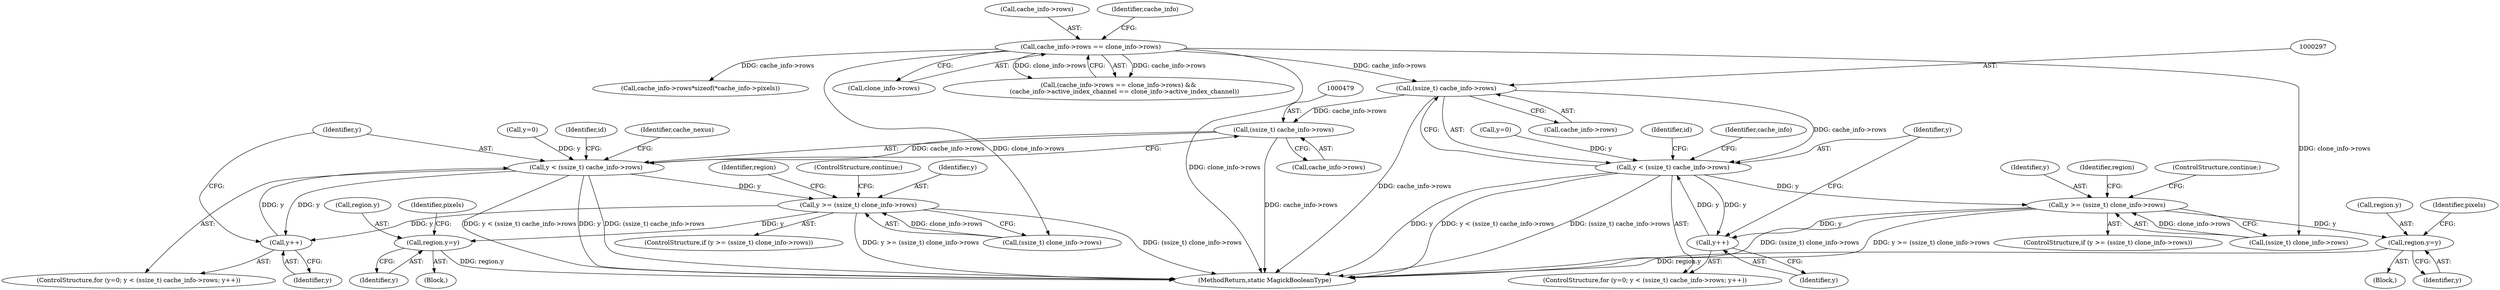 digraph "0_ImageMagick_a54fe0e8600eaf3dc6fe717d3c0398001507f723@pointer" {
"1000296" [label="(Call,(ssize_t) cache_info->rows)"];
"1000174" [label="(Call,cache_info->rows == clone_info->rows)"];
"1000294" [label="(Call,y < (ssize_t) cache_info->rows)"];
"1000301" [label="(Call,y++)"];
"1000316" [label="(Call,y >= (ssize_t) clone_info->rows)"];
"1000341" [label="(Call,region.y=y)"];
"1000478" [label="(Call,(ssize_t) cache_info->rows)"];
"1000476" [label="(Call,y < (ssize_t) cache_info->rows)"];
"1000483" [label="(Call,y++)"];
"1000498" [label="(Call,y >= (ssize_t) clone_info->rows)"];
"1000523" [label="(Call,region.y=y)"];
"1000478" [label="(Call,(ssize_t) cache_info->rows)"];
"1000342" [label="(Call,region.y)"];
"1000202" [label="(Call,cache_info->rows*sizeof(*cache_info->pixels))"];
"1000291" [label="(Call,y=0)"];
"1000498" [label="(Call,y >= (ssize_t) clone_info->rows)"];
"1000523" [label="(Call,region.y=y)"];
"1000609" [label="(Identifier,cache_nexus)"];
"1000480" [label="(Call,cache_info->rows)"];
"1000178" [label="(Call,clone_info->rows)"];
"1000174" [label="(Call,cache_info->rows == clone_info->rows)"];
"1000655" [label="(MethodReturn,static MagickBooleanType)"];
"1000524" [label="(Call,region.y)"];
"1000347" [label="(Identifier,pixels)"];
"1000294" [label="(Call,y < (ssize_t) cache_info->rows)"];
"1000175" [label="(Call,cache_info->rows)"];
"1000527" [label="(Identifier,y)"];
"1000306" [label="(Identifier,id)"];
"1000326" [label="(Identifier,region)"];
"1000303" [label="(Block,)"];
"1000473" [label="(Call,y=0)"];
"1000484" [label="(Identifier,y)"];
"1000315" [label="(ControlStructure,if (y >= (ssize_t) clone_info->rows))"];
"1000345" [label="(Identifier,y)"];
"1000477" [label="(Identifier,y)"];
"1000302" [label="(Identifier,y)"];
"1000318" [label="(Call,(ssize_t) clone_info->rows)"];
"1000446" [label="(Identifier,cache_info)"];
"1000296" [label="(Call,(ssize_t) cache_info->rows)"];
"1000301" [label="(Call,y++)"];
"1000499" [label="(Identifier,y)"];
"1000508" [label="(Identifier,region)"];
"1000505" [label="(ControlStructure,continue;)"];
"1000500" [label="(Call,(ssize_t) clone_info->rows)"];
"1000472" [label="(ControlStructure,for (y=0; y < (ssize_t) cache_info->rows; y++))"];
"1000485" [label="(Block,)"];
"1000183" [label="(Identifier,cache_info)"];
"1000295" [label="(Identifier,y)"];
"1000323" [label="(ControlStructure,continue;)"];
"1000476" [label="(Call,y < (ssize_t) cache_info->rows)"];
"1000316" [label="(Call,y >= (ssize_t) clone_info->rows)"];
"1000341" [label="(Call,region.y=y)"];
"1000298" [label="(Call,cache_info->rows)"];
"1000529" [label="(Identifier,pixels)"];
"1000488" [label="(Identifier,id)"];
"1000317" [label="(Identifier,y)"];
"1000497" [label="(ControlStructure,if (y >= (ssize_t) clone_info->rows))"];
"1000173" [label="(Call,(cache_info->rows == clone_info->rows) &&\n      (cache_info->active_index_channel == clone_info->active_index_channel))"];
"1000290" [label="(ControlStructure,for (y=0; y < (ssize_t) cache_info->rows; y++))"];
"1000483" [label="(Call,y++)"];
"1000296" -> "1000294"  [label="AST: "];
"1000296" -> "1000298"  [label="CFG: "];
"1000297" -> "1000296"  [label="AST: "];
"1000298" -> "1000296"  [label="AST: "];
"1000294" -> "1000296"  [label="CFG: "];
"1000296" -> "1000655"  [label="DDG: cache_info->rows"];
"1000296" -> "1000294"  [label="DDG: cache_info->rows"];
"1000174" -> "1000296"  [label="DDG: cache_info->rows"];
"1000296" -> "1000478"  [label="DDG: cache_info->rows"];
"1000174" -> "1000173"  [label="AST: "];
"1000174" -> "1000178"  [label="CFG: "];
"1000175" -> "1000174"  [label="AST: "];
"1000178" -> "1000174"  [label="AST: "];
"1000183" -> "1000174"  [label="CFG: "];
"1000173" -> "1000174"  [label="CFG: "];
"1000174" -> "1000655"  [label="DDG: clone_info->rows"];
"1000174" -> "1000173"  [label="DDG: cache_info->rows"];
"1000174" -> "1000173"  [label="DDG: clone_info->rows"];
"1000174" -> "1000202"  [label="DDG: cache_info->rows"];
"1000174" -> "1000318"  [label="DDG: clone_info->rows"];
"1000174" -> "1000500"  [label="DDG: clone_info->rows"];
"1000294" -> "1000290"  [label="AST: "];
"1000295" -> "1000294"  [label="AST: "];
"1000306" -> "1000294"  [label="CFG: "];
"1000446" -> "1000294"  [label="CFG: "];
"1000294" -> "1000655"  [label="DDG: y < (ssize_t) cache_info->rows"];
"1000294" -> "1000655"  [label="DDG: (ssize_t) cache_info->rows"];
"1000294" -> "1000655"  [label="DDG: y"];
"1000291" -> "1000294"  [label="DDG: y"];
"1000301" -> "1000294"  [label="DDG: y"];
"1000294" -> "1000301"  [label="DDG: y"];
"1000294" -> "1000316"  [label="DDG: y"];
"1000301" -> "1000290"  [label="AST: "];
"1000301" -> "1000302"  [label="CFG: "];
"1000302" -> "1000301"  [label="AST: "];
"1000295" -> "1000301"  [label="CFG: "];
"1000316" -> "1000301"  [label="DDG: y"];
"1000316" -> "1000315"  [label="AST: "];
"1000316" -> "1000318"  [label="CFG: "];
"1000317" -> "1000316"  [label="AST: "];
"1000318" -> "1000316"  [label="AST: "];
"1000323" -> "1000316"  [label="CFG: "];
"1000326" -> "1000316"  [label="CFG: "];
"1000316" -> "1000655"  [label="DDG: (ssize_t) clone_info->rows"];
"1000316" -> "1000655"  [label="DDG: y >= (ssize_t) clone_info->rows"];
"1000318" -> "1000316"  [label="DDG: clone_info->rows"];
"1000316" -> "1000341"  [label="DDG: y"];
"1000341" -> "1000303"  [label="AST: "];
"1000341" -> "1000345"  [label="CFG: "];
"1000342" -> "1000341"  [label="AST: "];
"1000345" -> "1000341"  [label="AST: "];
"1000347" -> "1000341"  [label="CFG: "];
"1000341" -> "1000655"  [label="DDG: region.y"];
"1000478" -> "1000476"  [label="AST: "];
"1000478" -> "1000480"  [label="CFG: "];
"1000479" -> "1000478"  [label="AST: "];
"1000480" -> "1000478"  [label="AST: "];
"1000476" -> "1000478"  [label="CFG: "];
"1000478" -> "1000655"  [label="DDG: cache_info->rows"];
"1000478" -> "1000476"  [label="DDG: cache_info->rows"];
"1000476" -> "1000472"  [label="AST: "];
"1000477" -> "1000476"  [label="AST: "];
"1000488" -> "1000476"  [label="CFG: "];
"1000609" -> "1000476"  [label="CFG: "];
"1000476" -> "1000655"  [label="DDG: y < (ssize_t) cache_info->rows"];
"1000476" -> "1000655"  [label="DDG: y"];
"1000476" -> "1000655"  [label="DDG: (ssize_t) cache_info->rows"];
"1000473" -> "1000476"  [label="DDG: y"];
"1000483" -> "1000476"  [label="DDG: y"];
"1000476" -> "1000483"  [label="DDG: y"];
"1000476" -> "1000498"  [label="DDG: y"];
"1000483" -> "1000472"  [label="AST: "];
"1000483" -> "1000484"  [label="CFG: "];
"1000484" -> "1000483"  [label="AST: "];
"1000477" -> "1000483"  [label="CFG: "];
"1000498" -> "1000483"  [label="DDG: y"];
"1000498" -> "1000497"  [label="AST: "];
"1000498" -> "1000500"  [label="CFG: "];
"1000499" -> "1000498"  [label="AST: "];
"1000500" -> "1000498"  [label="AST: "];
"1000505" -> "1000498"  [label="CFG: "];
"1000508" -> "1000498"  [label="CFG: "];
"1000498" -> "1000655"  [label="DDG: y >= (ssize_t) clone_info->rows"];
"1000498" -> "1000655"  [label="DDG: (ssize_t) clone_info->rows"];
"1000500" -> "1000498"  [label="DDG: clone_info->rows"];
"1000498" -> "1000523"  [label="DDG: y"];
"1000523" -> "1000485"  [label="AST: "];
"1000523" -> "1000527"  [label="CFG: "];
"1000524" -> "1000523"  [label="AST: "];
"1000527" -> "1000523"  [label="AST: "];
"1000529" -> "1000523"  [label="CFG: "];
"1000523" -> "1000655"  [label="DDG: region.y"];
}

